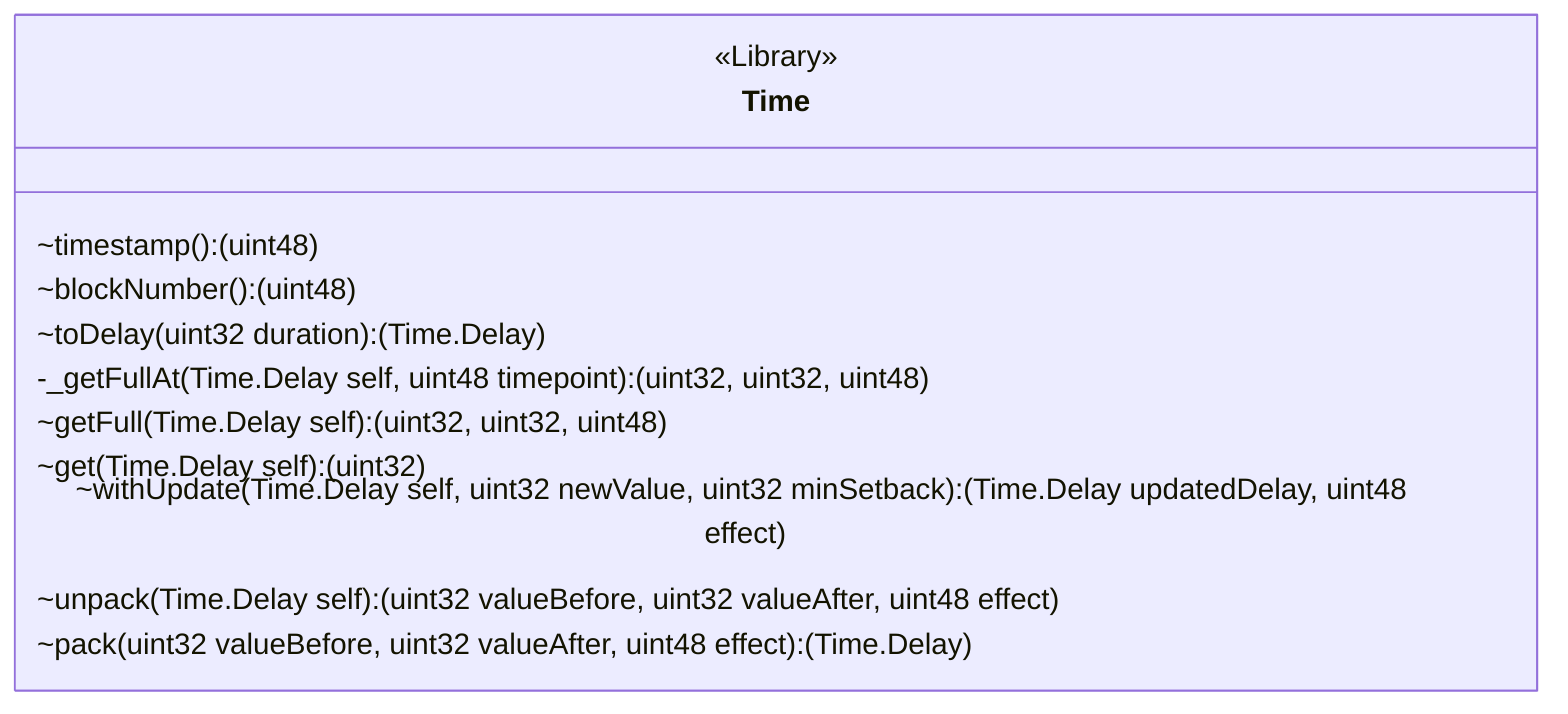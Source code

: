 classDiagram
  %% 640:4454:2
  class Time {
    <<Library>>
    ~timestamp(): (uint48)
    ~blockNumber(): (uint48)
    ~toDelay(uint32 duration): (Time.Delay)
    -_getFullAt(Time.Delay self, uint48 timepoint): (uint32, uint32, uint48)
    ~getFull(Time.Delay self): (uint32, uint32, uint48)
    ~get(Time.Delay self): (uint32)
    ~withUpdate(Time.Delay self, uint32 newValue, uint32 minSetback): (Time.Delay updatedDelay, uint48 effect)
    ~unpack(Time.Delay self): (uint32 valueBefore, uint32 valueAfter, uint48 effect)
    ~pack(uint32 valueBefore, uint32 valueAfter, uint48 effect): (Time.Delay)
  }